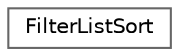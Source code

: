 digraph "Graphical Class Hierarchy"
{
 // INTERACTIVE_SVG=YES
 // LATEX_PDF_SIZE
  bgcolor="transparent";
  edge [fontname=Helvetica,fontsize=10,labelfontname=Helvetica,labelfontsize=10];
  node [fontname=Helvetica,fontsize=10,shape=box,height=0.2,width=0.4];
  rankdir="LR";
  Node0 [id="Node000000",label="FilterListSort",height=0.2,width=0.4,color="grey40", fillcolor="white", style="filled",URL="$de/d6d/class_filter_list_sort.html",tooltip="The implementation of the \"listsort\" filter."];
}
